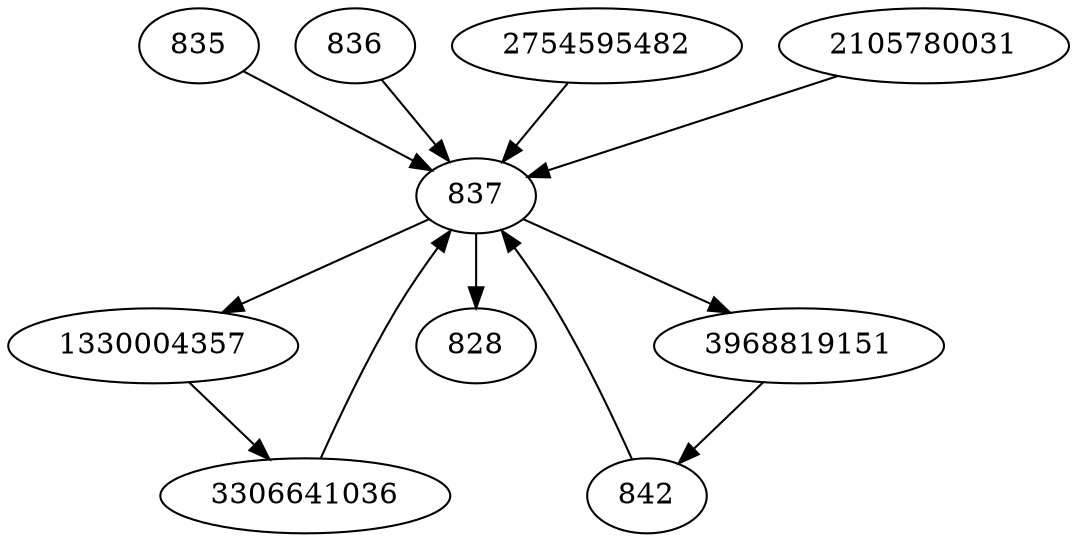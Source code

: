 strict digraph  {
835;
836;
1330004357;
837;
842;
3306641036;
3968819151;
2754595482;
828;
2105780031;
835 -> 837;
836 -> 837;
1330004357 -> 3306641036;
837 -> 3968819151;
837 -> 828;
837 -> 1330004357;
842 -> 837;
3306641036 -> 837;
3968819151 -> 842;
2754595482 -> 837;
2105780031 -> 837;
}
